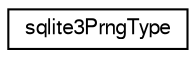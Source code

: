 digraph "Graphical Class Hierarchy"
{
  edge [fontname="FreeSans",fontsize="10",labelfontname="FreeSans",labelfontsize="10"];
  node [fontname="FreeSans",fontsize="10",shape=record];
  rankdir="LR";
  Node0 [label="sqlite3PrngType",height=0.2,width=0.4,color="black", fillcolor="white", style="filled",URL="$structsqlite3PrngType.html"];
}
